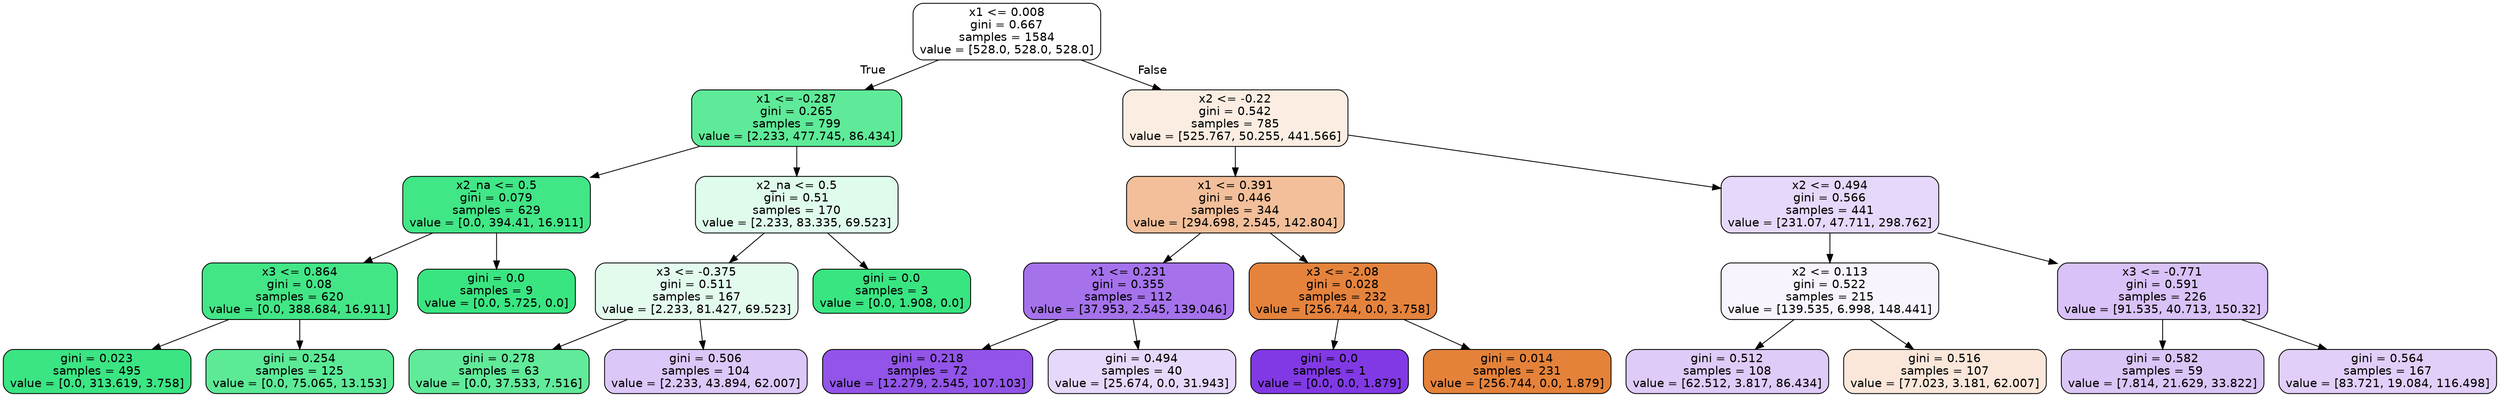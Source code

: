 digraph Tree {
node [shape=box, style="filled, rounded", color="black", fontname=helvetica] ;
edge [fontname=helvetica] ;
0 [label="x1 <= 0.008\ngini = 0.667\nsamples = 1584\nvalue = [528.0, 528.0, 528.0]", fillcolor="#ffffff"] ;
1 [label="x1 <= -0.287\ngini = 0.265\nsamples = 799\nvalue = [2.233, 477.745, 86.434]", fillcolor="#5eea98"] ;
0 -> 1 [labeldistance=2.5, labelangle=45, headlabel="True"] ;
2 [label="x2_na <= 0.5\ngini = 0.079\nsamples = 629\nvalue = [0.0, 394.41, 16.911]", fillcolor="#41e686"] ;
1 -> 2 ;
3 [label="x3 <= 0.864\ngini = 0.08\nsamples = 620\nvalue = [0.0, 388.684, 16.911]", fillcolor="#42e686"] ;
2 -> 3 ;
4 [label="gini = 0.023\nsamples = 495\nvalue = [0.0, 313.619, 3.758]", fillcolor="#3be583"] ;
3 -> 4 ;
5 [label="gini = 0.254\nsamples = 125\nvalue = [0.0, 75.065, 13.153]", fillcolor="#5cea97"] ;
3 -> 5 ;
6 [label="gini = 0.0\nsamples = 9\nvalue = [0.0, 5.725, 0.0]", fillcolor="#39e581"] ;
2 -> 6 ;
7 [label="x2_na <= 0.5\ngini = 0.51\nsamples = 170\nvalue = [2.233, 83.335, 69.523]", fillcolor="#dffbeb"] ;
1 -> 7 ;
8 [label="x3 <= -0.375\ngini = 0.511\nsamples = 167\nvalue = [2.233, 81.427, 69.523]", fillcolor="#e3fbed"] ;
7 -> 8 ;
9 [label="gini = 0.278\nsamples = 63\nvalue = [0.0, 37.533, 7.516]", fillcolor="#61ea9a"] ;
8 -> 9 ;
10 [label="gini = 0.506\nsamples = 104\nvalue = [2.233, 43.894, 62.007]", fillcolor="#dbc7f8"] ;
8 -> 10 ;
11 [label="gini = 0.0\nsamples = 3\nvalue = [0.0, 1.908, 0.0]", fillcolor="#39e581"] ;
7 -> 11 ;
12 [label="x2 <= -0.22\ngini = 0.542\nsamples = 785\nvalue = [525.767, 50.255, 441.566]", fillcolor="#fbede2"] ;
0 -> 12 [labeldistance=2.5, labelangle=-45, headlabel="False"] ;
13 [label="x1 <= 0.391\ngini = 0.446\nsamples = 344\nvalue = [294.698, 2.545, 142.804]", fillcolor="#f2bf9a"] ;
12 -> 13 ;
14 [label="x1 <= 0.231\ngini = 0.355\nsamples = 112\nvalue = [37.953, 2.545, 139.046]", fillcolor="#a572ec"] ;
13 -> 14 ;
15 [label="gini = 0.218\nsamples = 72\nvalue = [12.279, 2.545, 107.103]", fillcolor="#9254e9"] ;
14 -> 15 ;
16 [label="gini = 0.494\nsamples = 40\nvalue = [25.674, 0.0, 31.943]", fillcolor="#e6d8fa"] ;
14 -> 16 ;
17 [label="x3 <= -2.08\ngini = 0.028\nsamples = 232\nvalue = [256.744, 0.0, 3.758]", fillcolor="#e5833c"] ;
13 -> 17 ;
18 [label="gini = 0.0\nsamples = 1\nvalue = [0.0, 0.0, 1.879]", fillcolor="#8139e5"] ;
17 -> 18 ;
19 [label="gini = 0.014\nsamples = 231\nvalue = [256.744, 0.0, 1.879]", fillcolor="#e5823a"] ;
17 -> 19 ;
20 [label="x2 <= 0.494\ngini = 0.566\nsamples = 441\nvalue = [231.07, 47.711, 298.762]", fillcolor="#e6d8fa"] ;
12 -> 20 ;
21 [label="x2 <= 0.113\ngini = 0.522\nsamples = 215\nvalue = [139.535, 6.998, 148.441]", fillcolor="#f8f4fe"] ;
20 -> 21 ;
22 [label="gini = 0.512\nsamples = 108\nvalue = [62.512, 3.817, 86.434]", fillcolor="#decbf8"] ;
21 -> 22 ;
23 [label="gini = 0.516\nsamples = 107\nvalue = [77.023, 3.181, 62.007]", fillcolor="#fae7da"] ;
21 -> 23 ;
24 [label="x3 <= -0.771\ngini = 0.591\nsamples = 226\nvalue = [91.535, 40.713, 150.32]", fillcolor="#d8c2f7"] ;
20 -> 24 ;
25 [label="gini = 0.582\nsamples = 59\nvalue = [7.814, 21.629, 33.822]", fillcolor="#dac5f7"] ;
24 -> 25 ;
26 [label="gini = 0.564\nsamples = 167\nvalue = [83.721, 19.084, 116.498]", fillcolor="#e1cff9"] ;
24 -> 26 ;
}